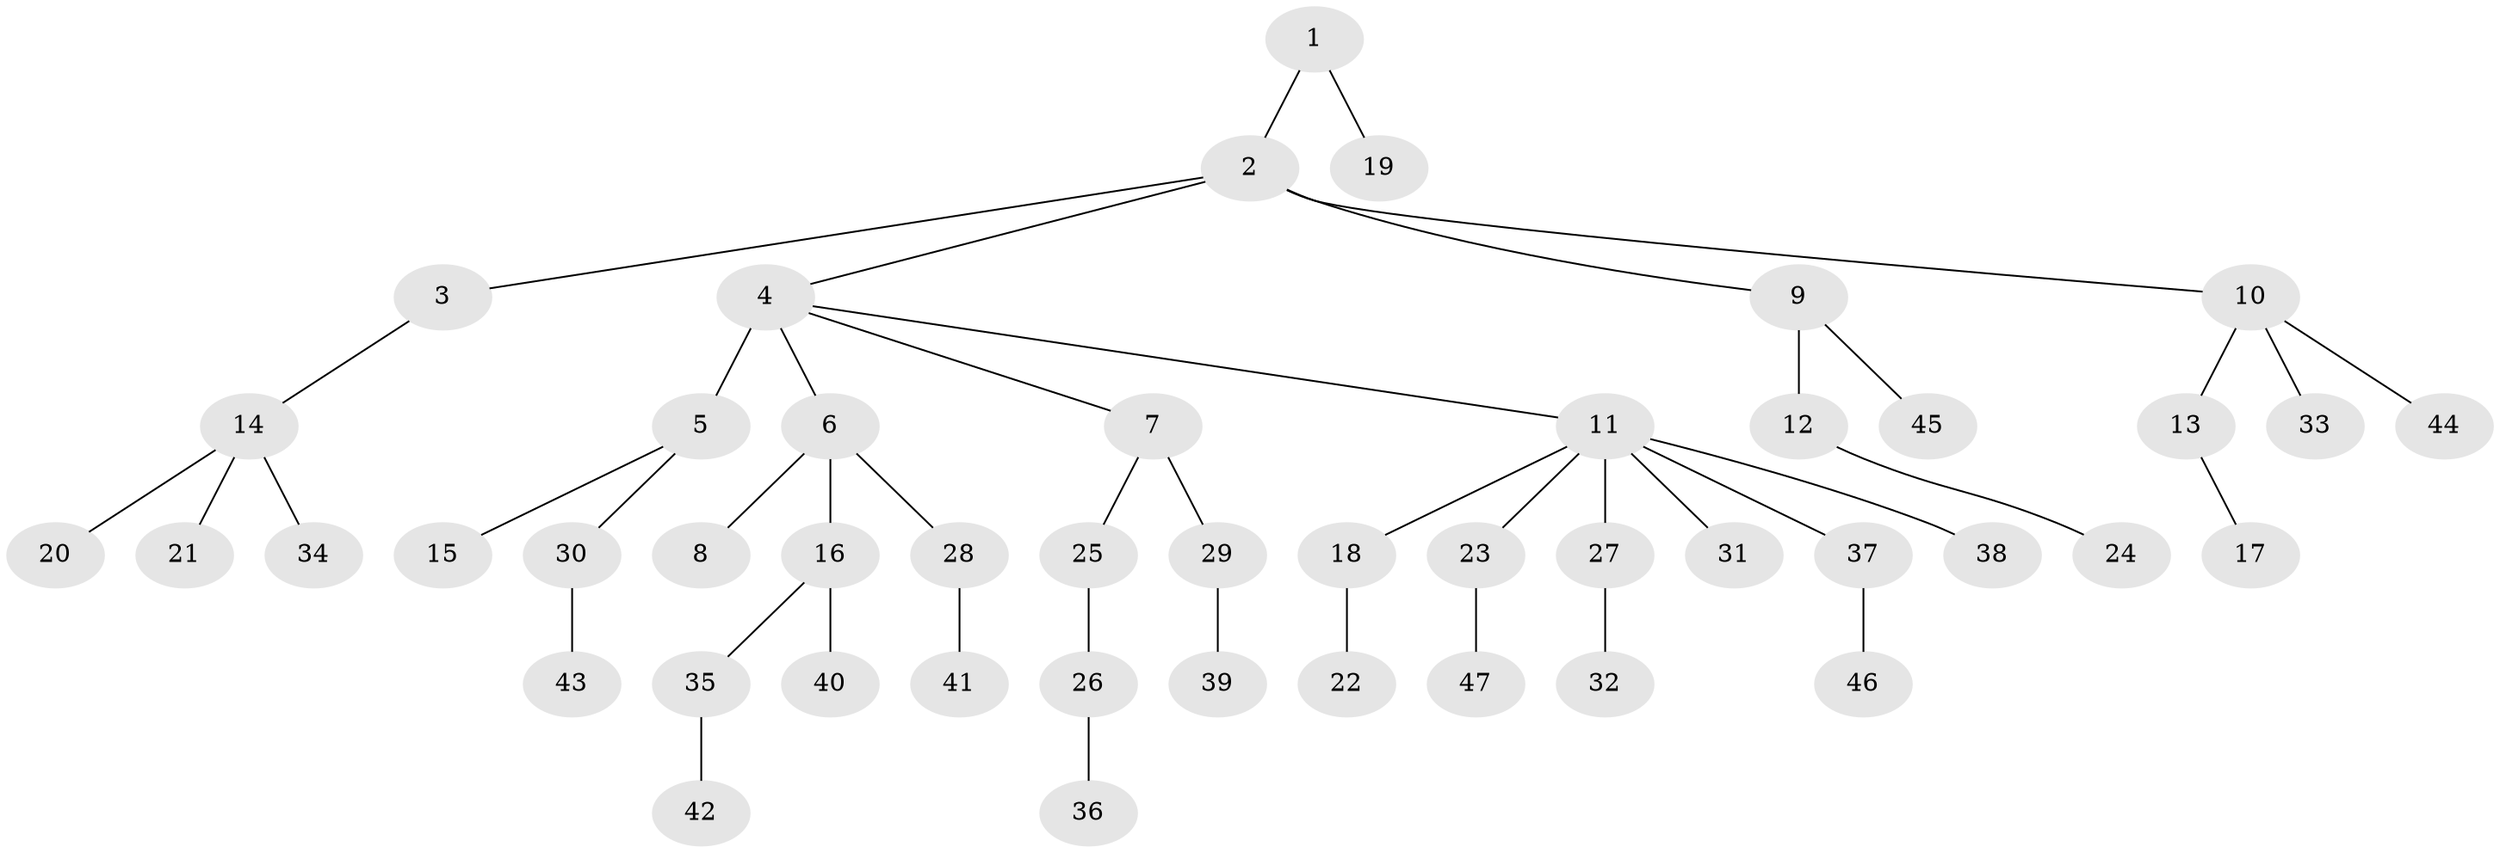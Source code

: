 // original degree distribution, {3: 0.15053763440860216, 6: 0.010752688172043012, 5: 0.03225806451612903, 7: 0.010752688172043012, 1: 0.4946236559139785, 8: 0.010752688172043012, 4: 0.03225806451612903, 2: 0.25806451612903225}
// Generated by graph-tools (version 1.1) at 2025/51/03/04/25 22:51:48]
// undirected, 47 vertices, 46 edges
graph export_dot {
  node [color=gray90,style=filled];
  1;
  2;
  3;
  4;
  5;
  6;
  7;
  8;
  9;
  10;
  11;
  12;
  13;
  14;
  15;
  16;
  17;
  18;
  19;
  20;
  21;
  22;
  23;
  24;
  25;
  26;
  27;
  28;
  29;
  30;
  31;
  32;
  33;
  34;
  35;
  36;
  37;
  38;
  39;
  40;
  41;
  42;
  43;
  44;
  45;
  46;
  47;
  1 -- 2 [weight=1.0];
  1 -- 19 [weight=1.0];
  2 -- 3 [weight=1.0];
  2 -- 4 [weight=1.0];
  2 -- 9 [weight=1.0];
  2 -- 10 [weight=1.0];
  3 -- 14 [weight=1.0];
  4 -- 5 [weight=4.0];
  4 -- 6 [weight=1.0];
  4 -- 7 [weight=1.0];
  4 -- 11 [weight=1.0];
  5 -- 15 [weight=1.0];
  5 -- 30 [weight=1.0];
  6 -- 8 [weight=2.0];
  6 -- 16 [weight=2.0];
  6 -- 28 [weight=1.0];
  7 -- 25 [weight=1.0];
  7 -- 29 [weight=2.0];
  9 -- 12 [weight=2.0];
  9 -- 45 [weight=1.0];
  10 -- 13 [weight=1.0];
  10 -- 33 [weight=1.0];
  10 -- 44 [weight=1.0];
  11 -- 18 [weight=1.0];
  11 -- 23 [weight=1.0];
  11 -- 27 [weight=1.0];
  11 -- 31 [weight=1.0];
  11 -- 37 [weight=1.0];
  11 -- 38 [weight=1.0];
  12 -- 24 [weight=1.0];
  13 -- 17 [weight=1.0];
  14 -- 20 [weight=1.0];
  14 -- 21 [weight=1.0];
  14 -- 34 [weight=1.0];
  16 -- 35 [weight=1.0];
  16 -- 40 [weight=1.0];
  18 -- 22 [weight=1.0];
  23 -- 47 [weight=1.0];
  25 -- 26 [weight=1.0];
  26 -- 36 [weight=1.0];
  27 -- 32 [weight=1.0];
  28 -- 41 [weight=2.0];
  29 -- 39 [weight=1.0];
  30 -- 43 [weight=1.0];
  35 -- 42 [weight=1.0];
  37 -- 46 [weight=1.0];
}
